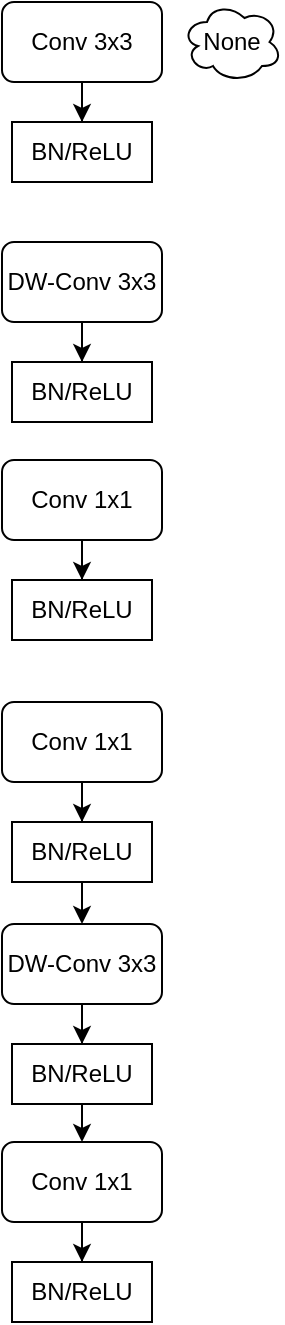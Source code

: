 <mxfile version="14.7.6" type="github">
  <diagram id="Cn2G7cR5owsAbTXesw7y" name="Page-1">
    <mxGraphModel dx="877" dy="713" grid="1" gridSize="10" guides="1" tooltips="1" connect="1" arrows="1" fold="1" page="1" pageScale="1" pageWidth="827" pageHeight="1169" math="0" shadow="0">
      <root>
        <mxCell id="0" />
        <mxCell id="1" parent="0" />
        <mxCell id="etKb8Elv1RKuj0P6Fw7c-7" style="edgeStyle=orthogonalEdgeStyle;rounded=0;orthogonalLoop=1;jettySize=auto;html=1;exitX=0.5;exitY=1;exitDx=0;exitDy=0;" edge="1" parent="1" source="etKb8Elv1RKuj0P6Fw7c-1" target="etKb8Elv1RKuj0P6Fw7c-6">
          <mxGeometry relative="1" as="geometry" />
        </mxCell>
        <mxCell id="etKb8Elv1RKuj0P6Fw7c-1" value="Conv 3x3" style="rounded=1;whiteSpace=wrap;html=1;" vertex="1" parent="1">
          <mxGeometry x="320" y="100" width="80" height="40" as="geometry" />
        </mxCell>
        <mxCell id="etKb8Elv1RKuj0P6Fw7c-6" value="BN/ReLU" style="rounded=0;whiteSpace=wrap;html=1;" vertex="1" parent="1">
          <mxGeometry x="325" y="160" width="70" height="30" as="geometry" />
        </mxCell>
        <mxCell id="etKb8Elv1RKuj0P6Fw7c-11" style="edgeStyle=orthogonalEdgeStyle;rounded=0;orthogonalLoop=1;jettySize=auto;html=1;exitX=0.5;exitY=1;exitDx=0;exitDy=0;" edge="1" parent="1" source="etKb8Elv1RKuj0P6Fw7c-12" target="etKb8Elv1RKuj0P6Fw7c-13">
          <mxGeometry relative="1" as="geometry" />
        </mxCell>
        <mxCell id="etKb8Elv1RKuj0P6Fw7c-12" value="Conv 1x1" style="rounded=1;whiteSpace=wrap;html=1;" vertex="1" parent="1">
          <mxGeometry x="320" y="329" width="80" height="40" as="geometry" />
        </mxCell>
        <mxCell id="etKb8Elv1RKuj0P6Fw7c-13" value="BN/ReLU" style="rounded=0;whiteSpace=wrap;html=1;" vertex="1" parent="1">
          <mxGeometry x="325" y="389" width="70" height="30" as="geometry" />
        </mxCell>
        <mxCell id="etKb8Elv1RKuj0P6Fw7c-20" style="edgeStyle=orthogonalEdgeStyle;rounded=0;orthogonalLoop=1;jettySize=auto;html=1;exitX=0.5;exitY=1;exitDx=0;exitDy=0;" edge="1" parent="1" source="etKb8Elv1RKuj0P6Fw7c-21" target="etKb8Elv1RKuj0P6Fw7c-22">
          <mxGeometry relative="1" as="geometry" />
        </mxCell>
        <mxCell id="etKb8Elv1RKuj0P6Fw7c-21" value="DW-Conv 3x3" style="rounded=1;whiteSpace=wrap;html=1;" vertex="1" parent="1">
          <mxGeometry x="320" y="220" width="80" height="40" as="geometry" />
        </mxCell>
        <mxCell id="etKb8Elv1RKuj0P6Fw7c-22" value="BN/ReLU" style="rounded=0;whiteSpace=wrap;html=1;" vertex="1" parent="1">
          <mxGeometry x="325" y="280" width="70" height="30" as="geometry" />
        </mxCell>
        <mxCell id="etKb8Elv1RKuj0P6Fw7c-26" style="edgeStyle=orthogonalEdgeStyle;rounded=0;orthogonalLoop=1;jettySize=auto;html=1;exitX=0.5;exitY=1;exitDx=0;exitDy=0;" edge="1" parent="1" source="etKb8Elv1RKuj0P6Fw7c-27" target="etKb8Elv1RKuj0P6Fw7c-28">
          <mxGeometry relative="1" as="geometry" />
        </mxCell>
        <mxCell id="etKb8Elv1RKuj0P6Fw7c-27" value="Conv 1x1" style="rounded=1;whiteSpace=wrap;html=1;" vertex="1" parent="1">
          <mxGeometry x="320" y="450" width="80" height="40" as="geometry" />
        </mxCell>
        <mxCell id="etKb8Elv1RKuj0P6Fw7c-35" style="edgeStyle=orthogonalEdgeStyle;rounded=0;orthogonalLoop=1;jettySize=auto;html=1;exitX=0.5;exitY=1;exitDx=0;exitDy=0;entryX=0.5;entryY=0;entryDx=0;entryDy=0;" edge="1" parent="1" source="etKb8Elv1RKuj0P6Fw7c-28" target="etKb8Elv1RKuj0P6Fw7c-30">
          <mxGeometry relative="1" as="geometry" />
        </mxCell>
        <mxCell id="etKb8Elv1RKuj0P6Fw7c-28" value="BN/ReLU" style="rounded=0;whiteSpace=wrap;html=1;" vertex="1" parent="1">
          <mxGeometry x="325" y="510" width="70" height="30" as="geometry" />
        </mxCell>
        <mxCell id="etKb8Elv1RKuj0P6Fw7c-29" style="edgeStyle=orthogonalEdgeStyle;rounded=0;orthogonalLoop=1;jettySize=auto;html=1;exitX=0.5;exitY=1;exitDx=0;exitDy=0;" edge="1" parent="1" source="etKb8Elv1RKuj0P6Fw7c-30" target="etKb8Elv1RKuj0P6Fw7c-31">
          <mxGeometry relative="1" as="geometry" />
        </mxCell>
        <mxCell id="etKb8Elv1RKuj0P6Fw7c-30" value="DW-Conv 3x3" style="rounded=1;whiteSpace=wrap;html=1;" vertex="1" parent="1">
          <mxGeometry x="320" y="561" width="80" height="40" as="geometry" />
        </mxCell>
        <mxCell id="etKb8Elv1RKuj0P6Fw7c-36" style="edgeStyle=orthogonalEdgeStyle;rounded=0;orthogonalLoop=1;jettySize=auto;html=1;exitX=0.5;exitY=1;exitDx=0;exitDy=0;entryX=0.5;entryY=0;entryDx=0;entryDy=0;" edge="1" parent="1" source="etKb8Elv1RKuj0P6Fw7c-31" target="etKb8Elv1RKuj0P6Fw7c-33">
          <mxGeometry relative="1" as="geometry" />
        </mxCell>
        <mxCell id="etKb8Elv1RKuj0P6Fw7c-31" value="BN/ReLU" style="rounded=0;whiteSpace=wrap;html=1;" vertex="1" parent="1">
          <mxGeometry x="325" y="621" width="70" height="30" as="geometry" />
        </mxCell>
        <mxCell id="etKb8Elv1RKuj0P6Fw7c-32" style="edgeStyle=orthogonalEdgeStyle;rounded=0;orthogonalLoop=1;jettySize=auto;html=1;exitX=0.5;exitY=1;exitDx=0;exitDy=0;" edge="1" parent="1" source="etKb8Elv1RKuj0P6Fw7c-33" target="etKb8Elv1RKuj0P6Fw7c-34">
          <mxGeometry relative="1" as="geometry" />
        </mxCell>
        <mxCell id="etKb8Elv1RKuj0P6Fw7c-33" value="Conv 1x1" style="rounded=1;whiteSpace=wrap;html=1;" vertex="1" parent="1">
          <mxGeometry x="320" y="670" width="80" height="40" as="geometry" />
        </mxCell>
        <mxCell id="etKb8Elv1RKuj0P6Fw7c-34" value="BN/ReLU" style="rounded=0;whiteSpace=wrap;html=1;" vertex="1" parent="1">
          <mxGeometry x="325" y="730" width="70" height="30" as="geometry" />
        </mxCell>
        <mxCell id="etKb8Elv1RKuj0P6Fw7c-37" value="None" style="ellipse;shape=cloud;whiteSpace=wrap;html=1;" vertex="1" parent="1">
          <mxGeometry x="410" y="100" width="50" height="40" as="geometry" />
        </mxCell>
      </root>
    </mxGraphModel>
  </diagram>
</mxfile>
